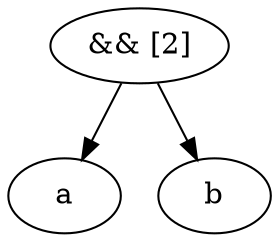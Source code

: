 digraph G {
_ [label="&& [2]"]
_ -> _l [label=""]
_ -> _r [label=""]
_l [label="a"]
_r [label="b"]
}
